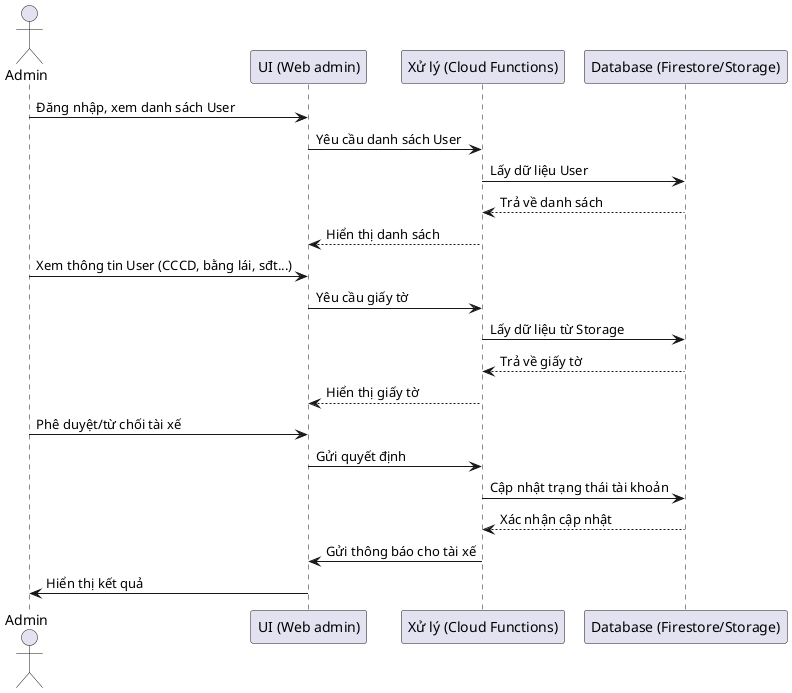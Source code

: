 @startuml admin-Sequence
actor Admin
participant "UI (Web admin)" as UI
participant "Xử lý (Cloud Functions)" as Cloud
participant "Database (Firestore/Storage)" as DB

Admin -> UI : Đăng nhập, xem danh sách User
UI -> Cloud : Yêu cầu danh sách User
Cloud -> DB : Lấy dữ liệu User
DB --> Cloud : Trả về danh sách
Cloud --> UI : Hiển thị danh sách

Admin -> UI : Xem thông tin User (CCCD, bằng lái, sđt...)
UI -> Cloud : Yêu cầu giấy tờ
Cloud -> DB : Lấy dữ liệu từ Storage
DB --> Cloud : Trả về giấy tờ
Cloud --> UI : Hiển thị giấy tờ

Admin -> UI : Phê duyệt/từ chối tài xế
UI -> Cloud : Gửi quyết định
Cloud -> DB : Cập nhật trạng thái tài khoản
DB --> Cloud : Xác nhận cập nhật

Cloud -> UI : Gửi thông báo cho tài xế
UI -> Admin : Hiển thị kết quả

@enduml
